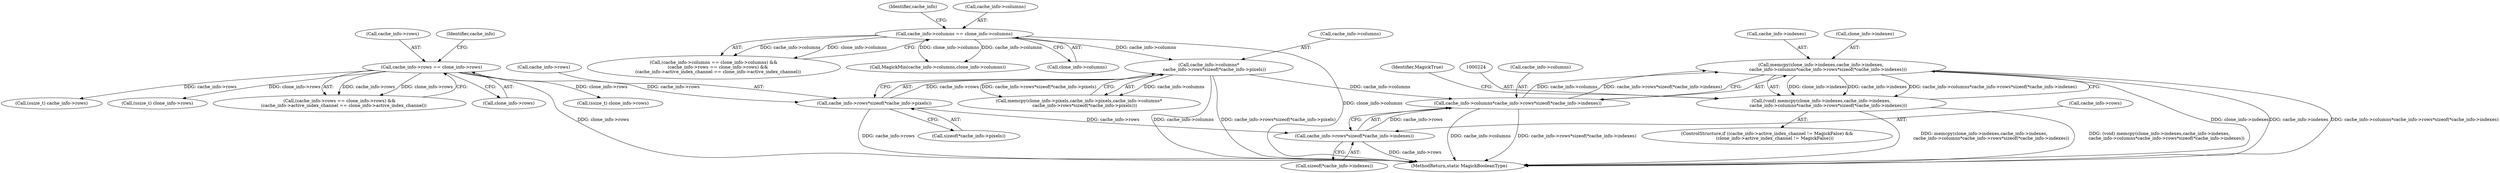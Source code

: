 digraph "0_ImageMagick_a54fe0e8600eaf3dc6fe717d3c0398001507f723@API" {
"1000225" [label="(Call,memcpy(clone_info->indexes,cache_info->indexes,\n          cache_info->columns*cache_info->rows*sizeof(*cache_info->indexes)))"];
"1000232" [label="(Call,cache_info->columns*cache_info->rows*sizeof(*cache_info->indexes))"];
"1000198" [label="(Call,cache_info->columns*\n        cache_info->rows*sizeof(*cache_info->pixels))"];
"1000166" [label="(Call,cache_info->columns == clone_info->columns)"];
"1000202" [label="(Call,cache_info->rows*sizeof(*cache_info->pixels))"];
"1000174" [label="(Call,cache_info->rows == clone_info->rows)"];
"1000236" [label="(Call,cache_info->rows*sizeof(*cache_info->indexes))"];
"1000223" [label="(Call,(void) memcpy(clone_info->indexes,cache_info->indexes,\n          cache_info->columns*cache_info->rows*sizeof(*cache_info->indexes)))"];
"1000199" [label="(Call,cache_info->columns)"];
"1000202" [label="(Call,cache_info->rows*sizeof(*cache_info->pixels))"];
"1000246" [label="(Identifier,MagickTrue)"];
"1000170" [label="(Call,clone_info->columns)"];
"1000166" [label="(Call,cache_info->columns == clone_info->columns)"];
"1000178" [label="(Call,clone_info->rows)"];
"1000174" [label="(Call,cache_info->rows == clone_info->rows)"];
"1000223" [label="(Call,(void) memcpy(clone_info->indexes,cache_info->indexes,\n          cache_info->columns*cache_info->rows*sizeof(*cache_info->indexes)))"];
"1000232" [label="(Call,cache_info->columns*cache_info->rows*sizeof(*cache_info->indexes))"];
"1000655" [label="(MethodReturn,static MagickBooleanType)"];
"1000275" [label="(Call,MagickMin(cache_info->columns,clone_info->columns))"];
"1000225" [label="(Call,memcpy(clone_info->indexes,cache_info->indexes,\n          cache_info->columns*cache_info->rows*sizeof(*cache_info->indexes)))"];
"1000233" [label="(Call,cache_info->columns)"];
"1000175" [label="(Call,cache_info->rows)"];
"1000191" [label="(Call,memcpy(clone_info->pixels,cache_info->pixels,cache_info->columns*\n        cache_info->rows*sizeof(*cache_info->pixels)))"];
"1000236" [label="(Call,cache_info->rows*sizeof(*cache_info->indexes))"];
"1000318" [label="(Call,(ssize_t) clone_info->rows)"];
"1000203" [label="(Call,cache_info->rows)"];
"1000296" [label="(Call,(ssize_t) cache_info->rows)"];
"1000237" [label="(Call,cache_info->rows)"];
"1000211" [label="(ControlStructure,if ((cache_info->active_index_channel != MagickFalse) &&\n           (clone_info->active_index_channel != MagickFalse)))"];
"1000176" [label="(Identifier,cache_info)"];
"1000165" [label="(Call,(cache_info->columns == clone_info->columns) &&\n      (cache_info->rows == clone_info->rows) &&\n      (cache_info->active_index_channel == clone_info->active_index_channel))"];
"1000240" [label="(Call,sizeof(*cache_info->indexes))"];
"1000500" [label="(Call,(ssize_t) clone_info->rows)"];
"1000183" [label="(Identifier,cache_info)"];
"1000167" [label="(Call,cache_info->columns)"];
"1000229" [label="(Call,cache_info->indexes)"];
"1000206" [label="(Call,sizeof(*cache_info->pixels))"];
"1000173" [label="(Call,(cache_info->rows == clone_info->rows) &&\n      (cache_info->active_index_channel == clone_info->active_index_channel))"];
"1000198" [label="(Call,cache_info->columns*\n        cache_info->rows*sizeof(*cache_info->pixels))"];
"1000226" [label="(Call,clone_info->indexes)"];
"1000225" -> "1000223"  [label="AST: "];
"1000225" -> "1000232"  [label="CFG: "];
"1000226" -> "1000225"  [label="AST: "];
"1000229" -> "1000225"  [label="AST: "];
"1000232" -> "1000225"  [label="AST: "];
"1000223" -> "1000225"  [label="CFG: "];
"1000225" -> "1000655"  [label="DDG: clone_info->indexes"];
"1000225" -> "1000655"  [label="DDG: cache_info->indexes"];
"1000225" -> "1000655"  [label="DDG: cache_info->columns*cache_info->rows*sizeof(*cache_info->indexes)"];
"1000225" -> "1000223"  [label="DDG: clone_info->indexes"];
"1000225" -> "1000223"  [label="DDG: cache_info->indexes"];
"1000225" -> "1000223"  [label="DDG: cache_info->columns*cache_info->rows*sizeof(*cache_info->indexes)"];
"1000232" -> "1000225"  [label="DDG: cache_info->columns"];
"1000232" -> "1000225"  [label="DDG: cache_info->rows*sizeof(*cache_info->indexes)"];
"1000232" -> "1000236"  [label="CFG: "];
"1000233" -> "1000232"  [label="AST: "];
"1000236" -> "1000232"  [label="AST: "];
"1000232" -> "1000655"  [label="DDG: cache_info->columns"];
"1000232" -> "1000655"  [label="DDG: cache_info->rows*sizeof(*cache_info->indexes)"];
"1000198" -> "1000232"  [label="DDG: cache_info->columns"];
"1000236" -> "1000232"  [label="DDG: cache_info->rows"];
"1000198" -> "1000191"  [label="AST: "];
"1000198" -> "1000202"  [label="CFG: "];
"1000199" -> "1000198"  [label="AST: "];
"1000202" -> "1000198"  [label="AST: "];
"1000191" -> "1000198"  [label="CFG: "];
"1000198" -> "1000655"  [label="DDG: cache_info->columns"];
"1000198" -> "1000655"  [label="DDG: cache_info->rows*sizeof(*cache_info->pixels)"];
"1000198" -> "1000191"  [label="DDG: cache_info->columns"];
"1000198" -> "1000191"  [label="DDG: cache_info->rows*sizeof(*cache_info->pixels)"];
"1000166" -> "1000198"  [label="DDG: cache_info->columns"];
"1000202" -> "1000198"  [label="DDG: cache_info->rows"];
"1000166" -> "1000165"  [label="AST: "];
"1000166" -> "1000170"  [label="CFG: "];
"1000167" -> "1000166"  [label="AST: "];
"1000170" -> "1000166"  [label="AST: "];
"1000176" -> "1000166"  [label="CFG: "];
"1000165" -> "1000166"  [label="CFG: "];
"1000166" -> "1000655"  [label="DDG: clone_info->columns"];
"1000166" -> "1000165"  [label="DDG: cache_info->columns"];
"1000166" -> "1000165"  [label="DDG: clone_info->columns"];
"1000166" -> "1000275"  [label="DDG: cache_info->columns"];
"1000166" -> "1000275"  [label="DDG: clone_info->columns"];
"1000202" -> "1000206"  [label="CFG: "];
"1000203" -> "1000202"  [label="AST: "];
"1000206" -> "1000202"  [label="AST: "];
"1000202" -> "1000655"  [label="DDG: cache_info->rows"];
"1000174" -> "1000202"  [label="DDG: cache_info->rows"];
"1000202" -> "1000236"  [label="DDG: cache_info->rows"];
"1000174" -> "1000173"  [label="AST: "];
"1000174" -> "1000178"  [label="CFG: "];
"1000175" -> "1000174"  [label="AST: "];
"1000178" -> "1000174"  [label="AST: "];
"1000183" -> "1000174"  [label="CFG: "];
"1000173" -> "1000174"  [label="CFG: "];
"1000174" -> "1000655"  [label="DDG: clone_info->rows"];
"1000174" -> "1000173"  [label="DDG: cache_info->rows"];
"1000174" -> "1000173"  [label="DDG: clone_info->rows"];
"1000174" -> "1000296"  [label="DDG: cache_info->rows"];
"1000174" -> "1000318"  [label="DDG: clone_info->rows"];
"1000174" -> "1000500"  [label="DDG: clone_info->rows"];
"1000236" -> "1000240"  [label="CFG: "];
"1000237" -> "1000236"  [label="AST: "];
"1000240" -> "1000236"  [label="AST: "];
"1000236" -> "1000655"  [label="DDG: cache_info->rows"];
"1000223" -> "1000211"  [label="AST: "];
"1000224" -> "1000223"  [label="AST: "];
"1000246" -> "1000223"  [label="CFG: "];
"1000223" -> "1000655"  [label="DDG: memcpy(clone_info->indexes,cache_info->indexes,\n          cache_info->columns*cache_info->rows*sizeof(*cache_info->indexes))"];
"1000223" -> "1000655"  [label="DDG: (void) memcpy(clone_info->indexes,cache_info->indexes,\n          cache_info->columns*cache_info->rows*sizeof(*cache_info->indexes))"];
}
